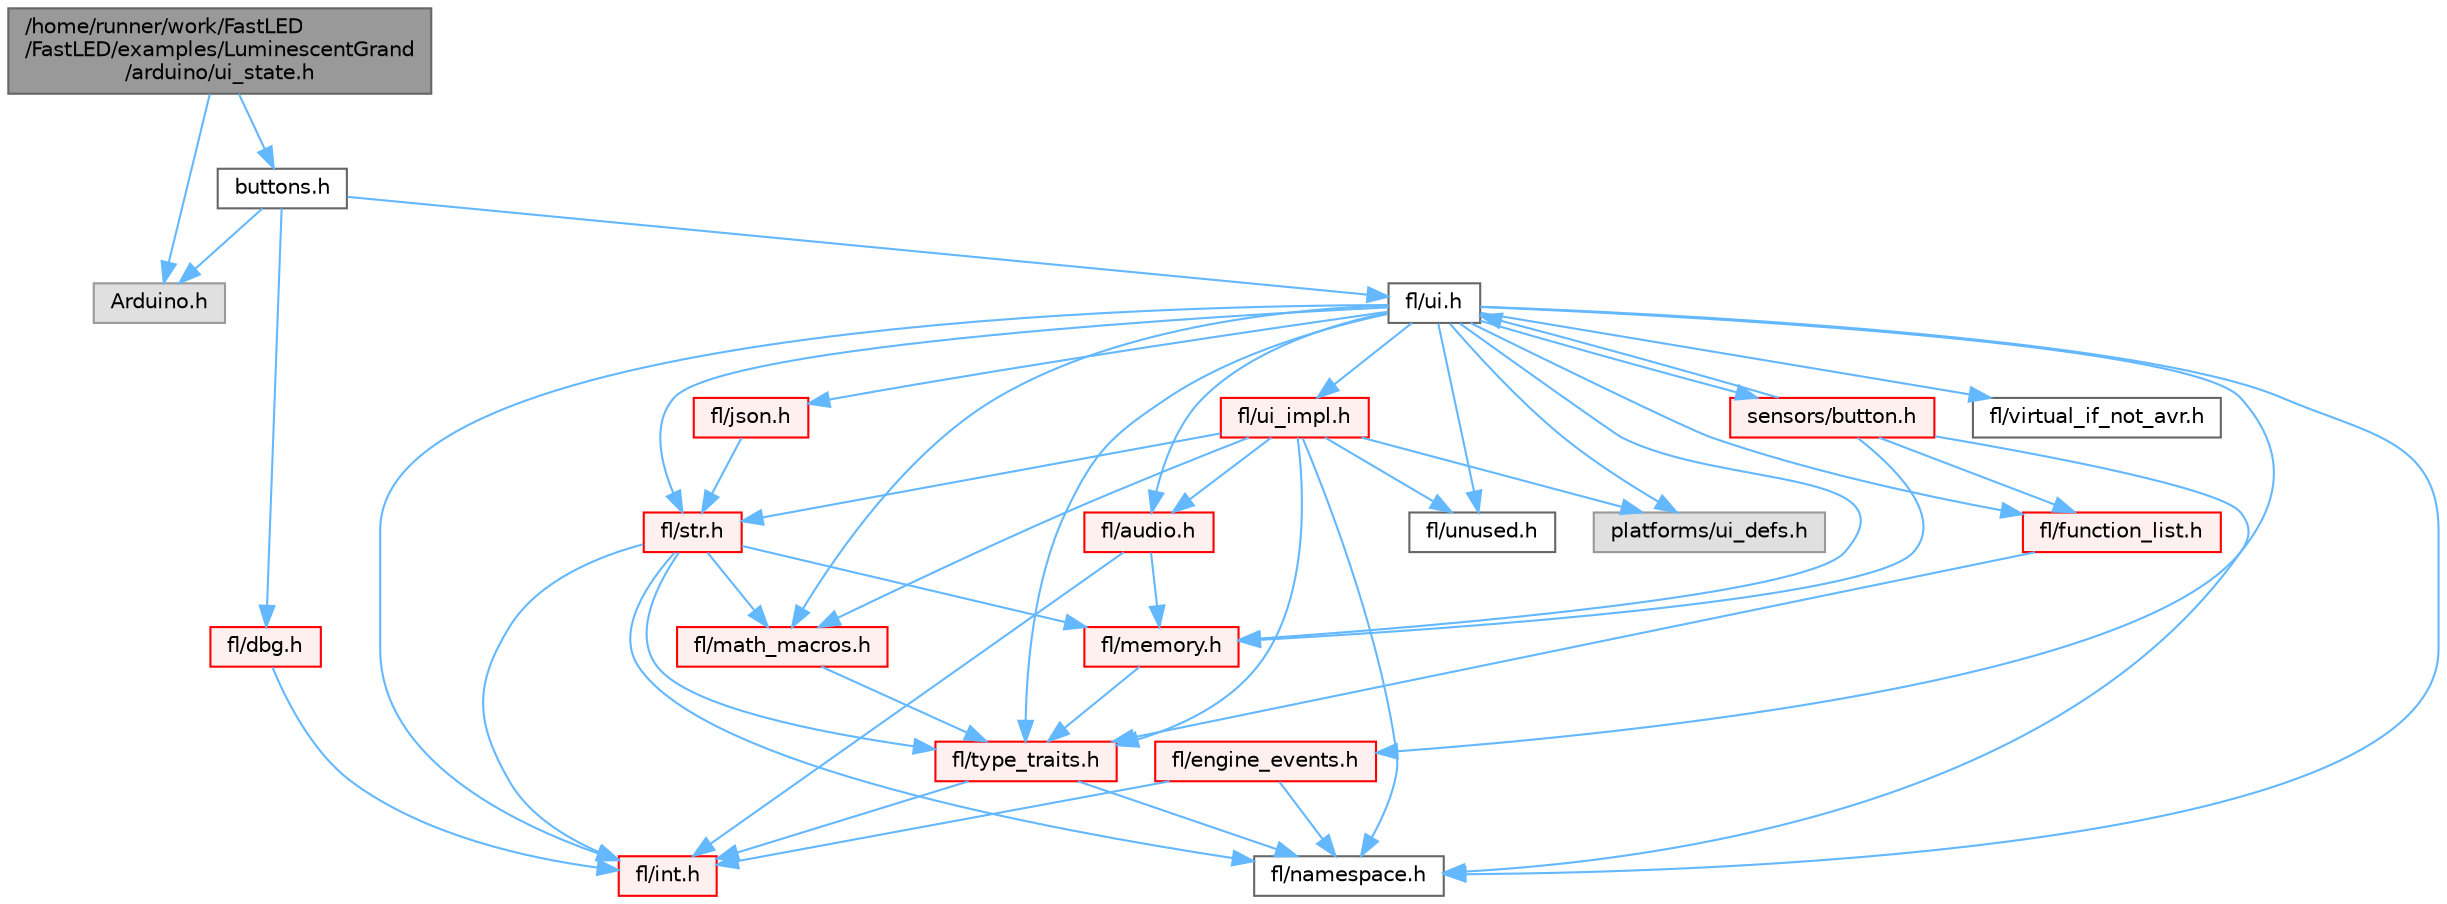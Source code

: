 digraph "/home/runner/work/FastLED/FastLED/examples/LuminescentGrand/arduino/ui_state.h"
{
 // INTERACTIVE_SVG=YES
 // LATEX_PDF_SIZE
  bgcolor="transparent";
  edge [fontname=Helvetica,fontsize=10,labelfontname=Helvetica,labelfontsize=10];
  node [fontname=Helvetica,fontsize=10,shape=box,height=0.2,width=0.4];
  Node1 [id="Node000001",label="/home/runner/work/FastLED\l/FastLED/examples/LuminescentGrand\l/arduino/ui_state.h",height=0.2,width=0.4,color="gray40", fillcolor="grey60", style="filled", fontcolor="black",tooltip=" "];
  Node1 -> Node2 [id="edge1_Node000001_Node000002",color="steelblue1",style="solid",tooltip=" "];
  Node2 [id="Node000002",label="Arduino.h",height=0.2,width=0.4,color="grey60", fillcolor="#E0E0E0", style="filled",tooltip=" "];
  Node1 -> Node3 [id="edge2_Node000001_Node000003",color="steelblue1",style="solid",tooltip=" "];
  Node3 [id="Node000003",label="buttons.h",height=0.2,width=0.4,color="grey40", fillcolor="white", style="filled",URL="$de/d05/buttons_8h.html",tooltip=" "];
  Node3 -> Node2 [id="edge3_Node000003_Node000002",color="steelblue1",style="solid",tooltip=" "];
  Node3 -> Node4 [id="edge4_Node000003_Node000004",color="steelblue1",style="solid",tooltip=" "];
  Node4 [id="Node000004",label="fl/ui.h",height=0.2,width=0.4,color="grey40", fillcolor="white", style="filled",URL="$d9/d3b/ui_8h.html",tooltip=" "];
  Node4 -> Node5 [id="edge5_Node000004_Node000005",color="steelblue1",style="solid",tooltip=" "];
  Node5 [id="Node000005",label="fl/namespace.h",height=0.2,width=0.4,color="grey40", fillcolor="white", style="filled",URL="$df/d2a/namespace_8h.html",tooltip="Implements the FastLED namespace macros."];
  Node4 -> Node6 [id="edge6_Node000004_Node000006",color="steelblue1",style="solid",tooltip=" "];
  Node6 [id="Node000006",label="fl/memory.h",height=0.2,width=0.4,color="red", fillcolor="#FFF0F0", style="filled",URL="$dc/d18/memory_8h.html",tooltip=" "];
  Node6 -> Node10 [id="edge7_Node000006_Node000010",color="steelblue1",style="solid",tooltip=" "];
  Node10 [id="Node000010",label="fl/type_traits.h",height=0.2,width=0.4,color="red", fillcolor="#FFF0F0", style="filled",URL="$df/d63/type__traits_8h.html",tooltip=" "];
  Node10 -> Node5 [id="edge8_Node000010_Node000005",color="steelblue1",style="solid",tooltip=" "];
  Node10 -> Node13 [id="edge9_Node000010_Node000013",color="steelblue1",style="solid",tooltip=" "];
  Node13 [id="Node000013",label="fl/int.h",height=0.2,width=0.4,color="red", fillcolor="#FFF0F0", style="filled",URL="$d3/d7e/int_8h.html",tooltip=" "];
  Node4 -> Node54 [id="edge10_Node000004_Node000054",color="steelblue1",style="solid",tooltip=" "];
  Node54 [id="Node000054",label="fl/json.h",height=0.2,width=0.4,color="red", fillcolor="#FFF0F0", style="filled",URL="$d7/d91/fl_2json_8h.html",tooltip="FastLED's Elegant JSON Library: fl::Json"];
  Node54 -> Node12 [id="edge11_Node000054_Node000012",color="steelblue1",style="solid",tooltip=" "];
  Node12 [id="Node000012",label="fl/str.h",height=0.2,width=0.4,color="red", fillcolor="#FFF0F0", style="filled",URL="$d1/d93/str_8h.html",tooltip=" "];
  Node12 -> Node13 [id="edge12_Node000012_Node000013",color="steelblue1",style="solid",tooltip=" "];
  Node12 -> Node23 [id="edge13_Node000012_Node000023",color="steelblue1",style="solid",tooltip=" "];
  Node23 [id="Node000023",label="fl/math_macros.h",height=0.2,width=0.4,color="red", fillcolor="#FFF0F0", style="filled",URL="$d8/db8/math__macros_8h.html",tooltip=" "];
  Node23 -> Node10 [id="edge14_Node000023_Node000010",color="steelblue1",style="solid",tooltip=" "];
  Node12 -> Node5 [id="edge15_Node000012_Node000005",color="steelblue1",style="solid",tooltip=" "];
  Node12 -> Node6 [id="edge16_Node000012_Node000006",color="steelblue1",style="solid",tooltip=" "];
  Node12 -> Node10 [id="edge17_Node000012_Node000010",color="steelblue1",style="solid",tooltip=" "];
  Node4 -> Node12 [id="edge18_Node000004_Node000012",color="steelblue1",style="solid",tooltip=" "];
  Node4 -> Node13 [id="edge19_Node000004_Node000013",color="steelblue1",style="solid",tooltip=" "];
  Node4 -> Node74 [id="edge20_Node000004_Node000074",color="steelblue1",style="solid",tooltip=" "];
  Node74 [id="Node000074",label="fl/audio.h",height=0.2,width=0.4,color="red", fillcolor="#FFF0F0", style="filled",URL="$da/d09/audio_8h.html",tooltip=" "];
  Node74 -> Node6 [id="edge21_Node000074_Node000006",color="steelblue1",style="solid",tooltip=" "];
  Node74 -> Node13 [id="edge22_Node000074_Node000013",color="steelblue1",style="solid",tooltip=" "];
  Node4 -> Node76 [id="edge23_Node000004_Node000076",color="steelblue1",style="solid",tooltip=" "];
  Node76 [id="Node000076",label="fl/engine_events.h",height=0.2,width=0.4,color="red", fillcolor="#FFF0F0", style="filled",URL="$db/dc0/engine__events_8h.html",tooltip=" "];
  Node76 -> Node5 [id="edge24_Node000076_Node000005",color="steelblue1",style="solid",tooltip=" "];
  Node76 -> Node13 [id="edge25_Node000076_Node000013",color="steelblue1",style="solid",tooltip=" "];
  Node4 -> Node89 [id="edge26_Node000004_Node000089",color="steelblue1",style="solid",tooltip=" "];
  Node89 [id="Node000089",label="fl/function_list.h",height=0.2,width=0.4,color="red", fillcolor="#FFF0F0", style="filled",URL="$d0/d64/function__list_8h.html",tooltip=" "];
  Node89 -> Node10 [id="edge27_Node000089_Node000010",color="steelblue1",style="solid",tooltip=" "];
  Node4 -> Node23 [id="edge28_Node000004_Node000023",color="steelblue1",style="solid",tooltip=" "];
  Node4 -> Node10 [id="edge29_Node000004_Node000010",color="steelblue1",style="solid",tooltip=" "];
  Node4 -> Node90 [id="edge30_Node000004_Node000090",color="steelblue1",style="solid",tooltip=" "];
  Node90 [id="Node000090",label="fl/ui_impl.h",height=0.2,width=0.4,color="red", fillcolor="#FFF0F0", style="filled",URL="$d6/dc0/ui__impl_8h.html",tooltip=" "];
  Node90 -> Node74 [id="edge31_Node000090_Node000074",color="steelblue1",style="solid",tooltip=" "];
  Node90 -> Node23 [id="edge32_Node000090_Node000023",color="steelblue1",style="solid",tooltip=" "];
  Node90 -> Node5 [id="edge33_Node000090_Node000005",color="steelblue1",style="solid",tooltip=" "];
  Node90 -> Node12 [id="edge34_Node000090_Node000012",color="steelblue1",style="solid",tooltip=" "];
  Node90 -> Node10 [id="edge35_Node000090_Node000010",color="steelblue1",style="solid",tooltip=" "];
  Node90 -> Node39 [id="edge36_Node000090_Node000039",color="steelblue1",style="solid",tooltip=" "];
  Node39 [id="Node000039",label="fl/unused.h",height=0.2,width=0.4,color="grey40", fillcolor="white", style="filled",URL="$d8/d4b/unused_8h.html",tooltip=" "];
  Node90 -> Node91 [id="edge37_Node000090_Node000091",color="steelblue1",style="solid",tooltip=" "];
  Node91 [id="Node000091",label="platforms/ui_defs.h",height=0.2,width=0.4,color="grey60", fillcolor="#E0E0E0", style="filled",tooltip=" "];
  Node4 -> Node39 [id="edge38_Node000004_Node000039",color="steelblue1",style="solid",tooltip=" "];
  Node4 -> Node91 [id="edge39_Node000004_Node000091",color="steelblue1",style="solid",tooltip=" "];
  Node4 -> Node92 [id="edge40_Node000004_Node000092",color="steelblue1",style="solid",tooltip=" "];
  Node92 [id="Node000092",label="sensors/button.h",height=0.2,width=0.4,color="red", fillcolor="#FFF0F0", style="filled",URL="$d7/d0e/button_8h.html",tooltip=" "];
  Node92 -> Node89 [id="edge41_Node000092_Node000089",color="steelblue1",style="solid",tooltip=" "];
  Node92 -> Node5 [id="edge42_Node000092_Node000005",color="steelblue1",style="solid",tooltip=" "];
  Node92 -> Node6 [id="edge43_Node000092_Node000006",color="steelblue1",style="solid",tooltip=" "];
  Node92 -> Node4 [id="edge44_Node000092_Node000004",color="steelblue1",style="solid",tooltip=" "];
  Node4 -> Node94 [id="edge45_Node000004_Node000094",color="steelblue1",style="solid",tooltip=" "];
  Node94 [id="Node000094",label="fl/virtual_if_not_avr.h",height=0.2,width=0.4,color="grey40", fillcolor="white", style="filled",URL="$da/ddb/virtual__if__not__avr_8h.html",tooltip=" "];
  Node3 -> Node61 [id="edge46_Node000003_Node000061",color="steelblue1",style="solid",tooltip=" "];
  Node61 [id="Node000061",label="fl/dbg.h",height=0.2,width=0.4,color="red", fillcolor="#FFF0F0", style="filled",URL="$d6/d01/dbg_8h.html",tooltip=" "];
  Node61 -> Node13 [id="edge47_Node000061_Node000013",color="steelblue1",style="solid",tooltip=" "];
}
